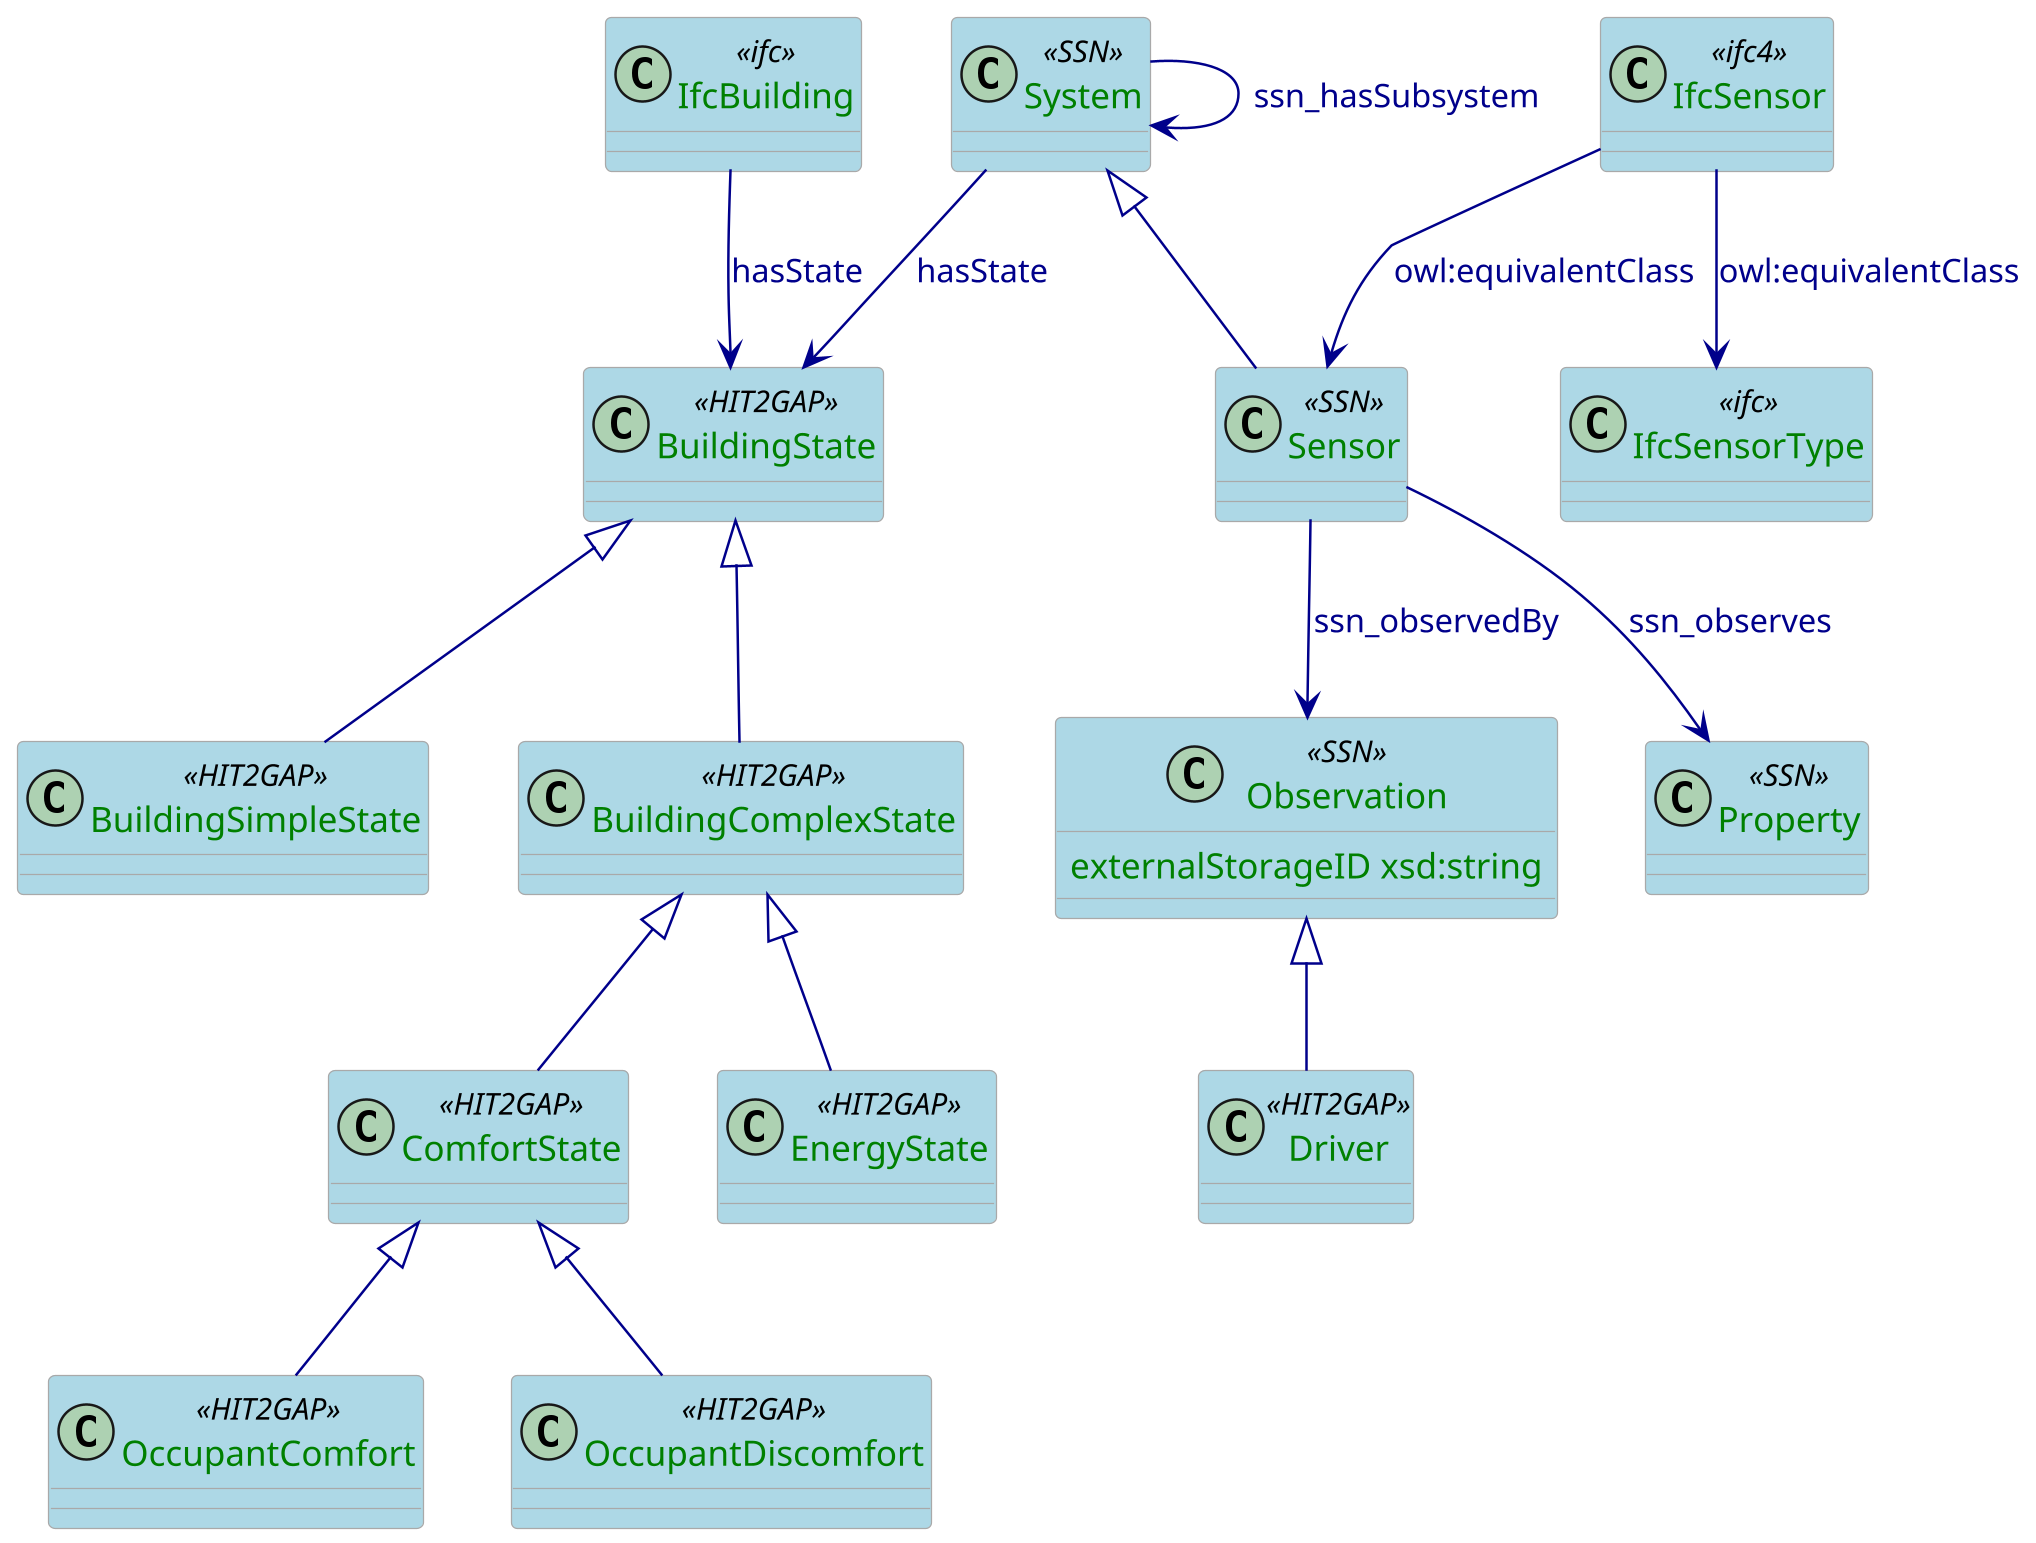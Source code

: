 @startuml

scale 0.8

skinparam class {
  ArrowColor DarkBlue
  ArrowFontColor DarkBlue
  BackgroundColor LightBlue
  BorderColor DarkGrey
}
skinparam dpi 300
skinparam stereotypeCBackgroundColor Wheat
skinparam classAttributeFontColor  Green

class System <<SSN>>{

}

class BuildingState <<HIT2GAP>>{

}

class BuildingSimpleState <<HIT2GAP>>{

}

class BuildingComplexState <<HIT2GAP>>{

}

class EnergyState <<HIT2GAP>>{

}

class ComfortState <<HIT2GAP>>{

}

class OccupantComfort <<HIT2GAP>>{

}

class OccupantDiscomfort <<HIT2GAP>>{

}
class Driver <<HIT2GAP>>{

}

class Observation <<SSN>> {
  externalStorageID xsd:string
}

class Property <<SSN>> {

}

class Sensor <<SSN>>

class IfcBuilding <<ifc>>
class IfcSensor <<ifc4>>
class IfcSensorType <<ifc>>

IfcBuilding --> BuildingState:hasState
System --> BuildingState: hasState
BuildingState <|-- BuildingSimpleState
BuildingState <|-- BuildingComplexState
BuildingComplexState <|-- EnergyState
BuildingComplexState <|-- ComfortState
ComfortState <|-- OccupantComfort
ComfortState <|-- OccupantDiscomfort
System --> System:ssn_hasSubsystem
System <|-- Sensor
Sensor --> Observation:ssn_observedBy
Sensor --> Property:ssn_observes
IfcSensor --> Sensor: owl:equivalentClass

Observation <|-- Driver

IfcSensor --> IfcSensorType: owl:equivalentClass

@enduml

